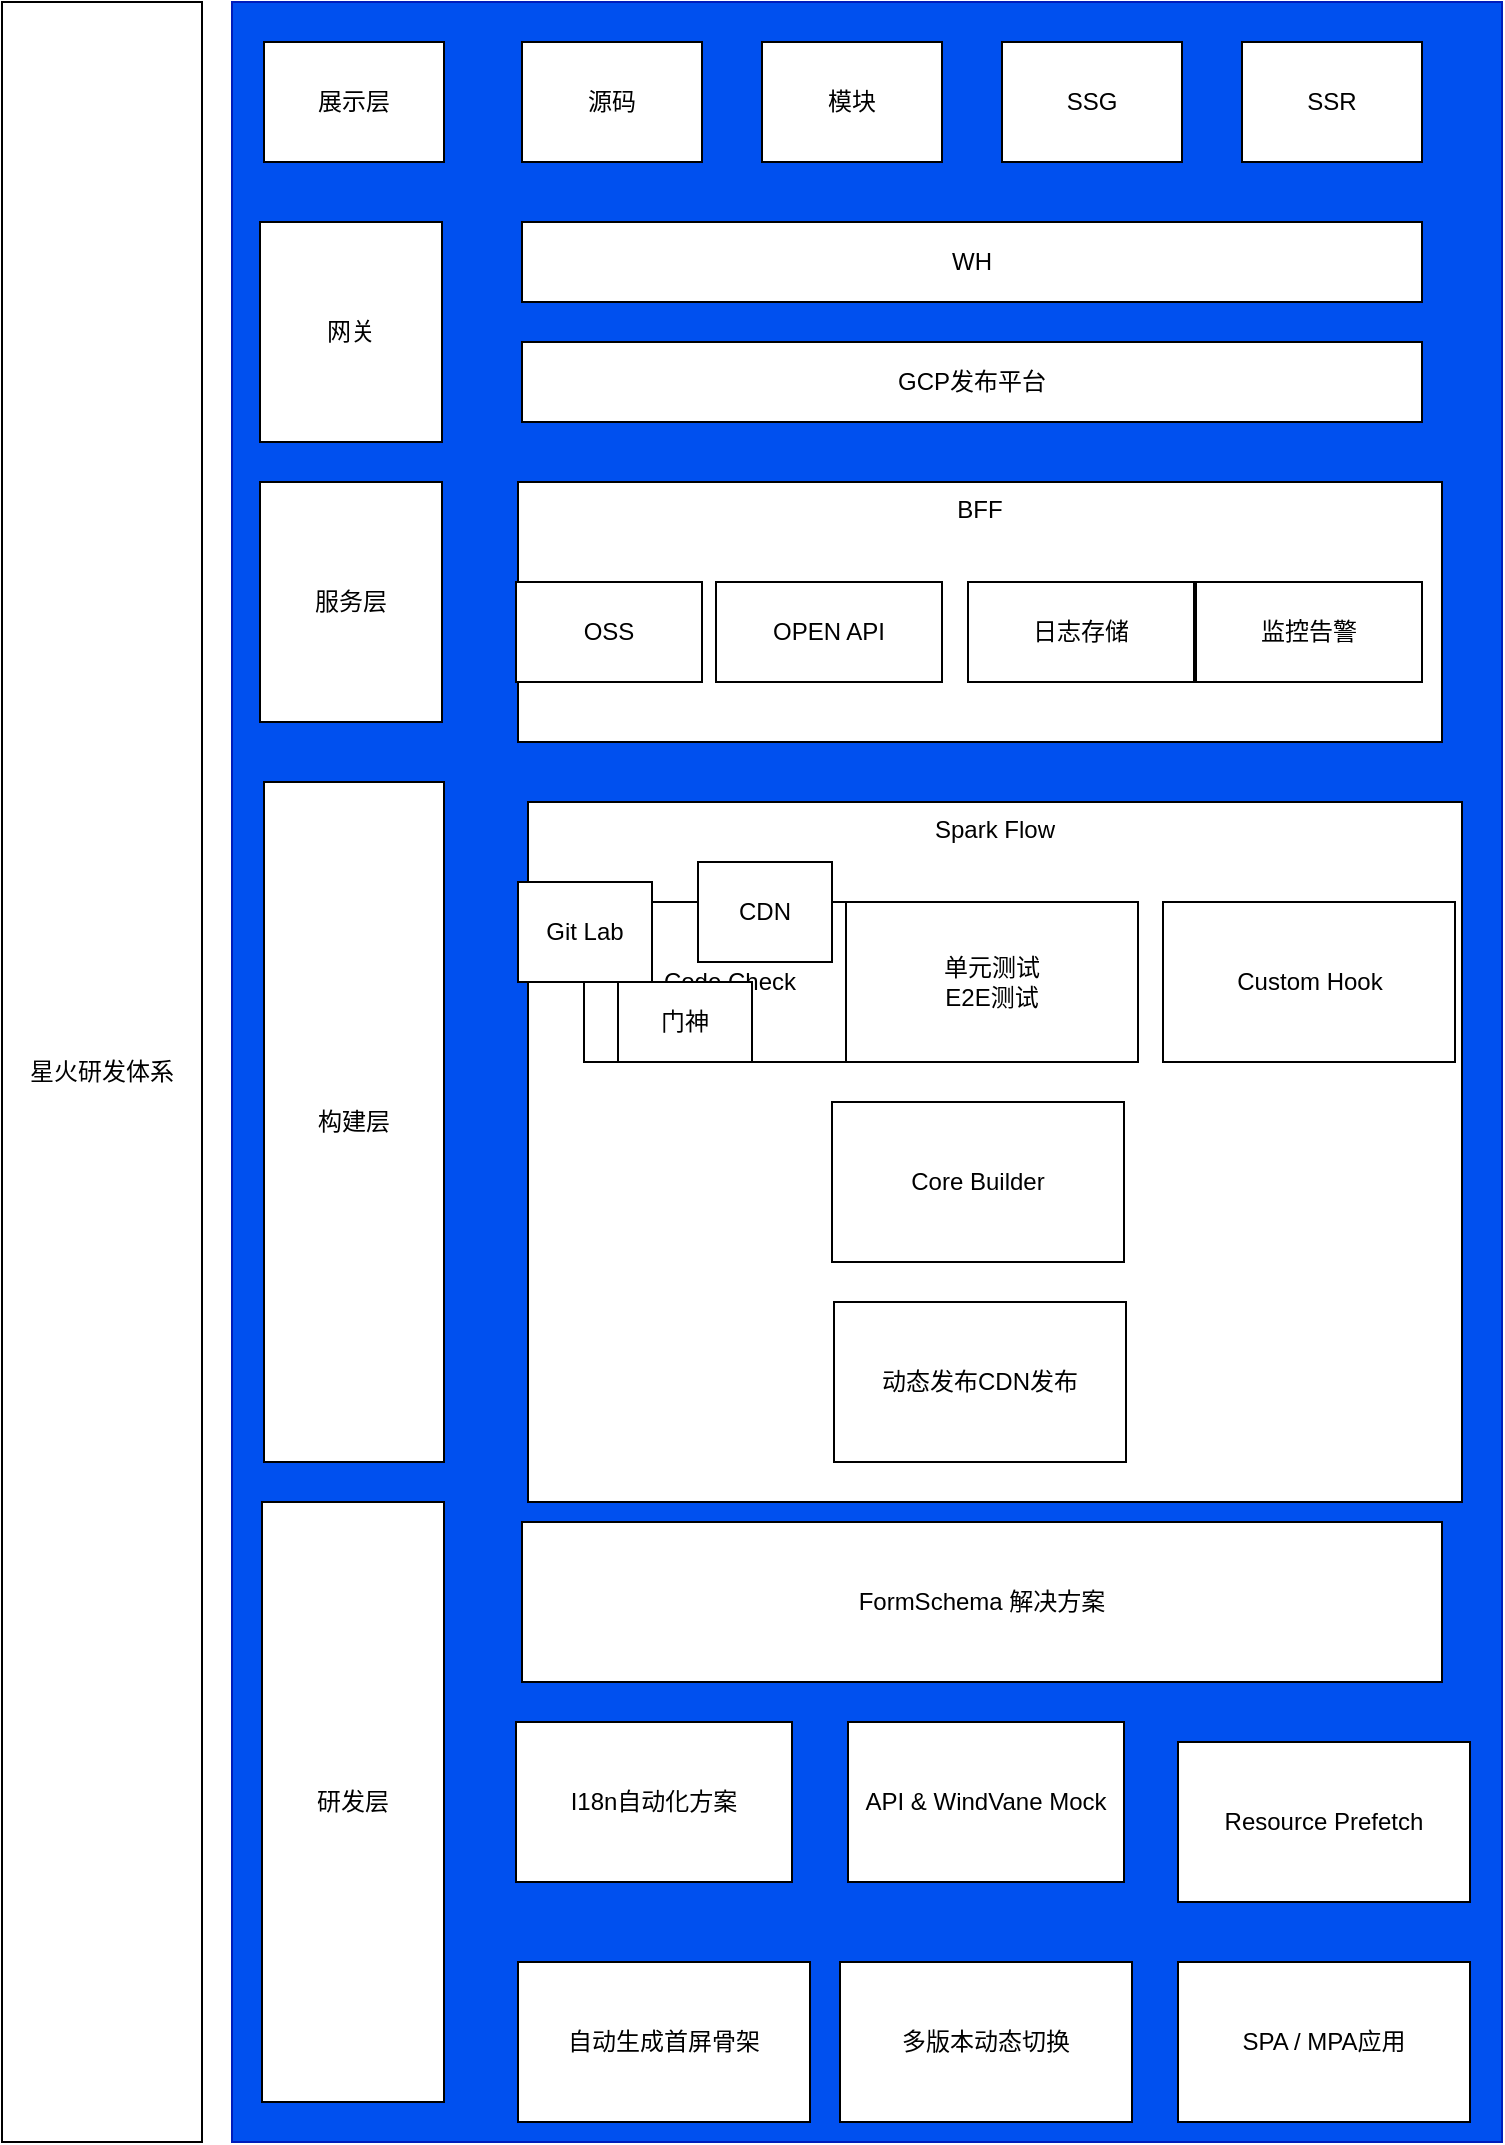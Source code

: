 <mxfile version="23.1.7" type="github">
  <diagram name="第 1 页" id="QFIBs2AYvvYrzGRJmAQZ">
    <mxGraphModel dx="1793" dy="994" grid="1" gridSize="10" guides="1" tooltips="1" connect="1" arrows="1" fold="1" page="1" pageScale="1" pageWidth="827" pageHeight="1169" math="0" shadow="0">
      <root>
        <mxCell id="0" />
        <mxCell id="1" parent="0" />
        <mxCell id="HycoSaKM1qAJHaoZX9V1-43" value="" style="rounded=0;whiteSpace=wrap;html=1;fillColor=#0050ef;strokeColor=#001DBC;fontColor=#ffffff;" vertex="1" parent="1">
          <mxGeometry x="175" y="210" width="635" height="1070" as="geometry" />
        </mxCell>
        <mxCell id="HycoSaKM1qAJHaoZX9V1-1" value="星火研发体系" style="rounded=0;whiteSpace=wrap;html=1;" vertex="1" parent="1">
          <mxGeometry x="60" y="210" width="100" height="1070" as="geometry" />
        </mxCell>
        <mxCell id="HycoSaKM1qAJHaoZX9V1-2" value="展示层" style="rounded=0;whiteSpace=wrap;html=1;" vertex="1" parent="1">
          <mxGeometry x="191" y="230" width="90" height="60" as="geometry" />
        </mxCell>
        <mxCell id="HycoSaKM1qAJHaoZX9V1-3" value="源码" style="rounded=0;whiteSpace=wrap;html=1;" vertex="1" parent="1">
          <mxGeometry x="320" y="230" width="90" height="60" as="geometry" />
        </mxCell>
        <mxCell id="HycoSaKM1qAJHaoZX9V1-4" value="模块" style="rounded=0;whiteSpace=wrap;html=1;" vertex="1" parent="1">
          <mxGeometry x="440" y="230" width="90" height="60" as="geometry" />
        </mxCell>
        <mxCell id="HycoSaKM1qAJHaoZX9V1-5" value="SSG" style="rounded=0;whiteSpace=wrap;html=1;" vertex="1" parent="1">
          <mxGeometry x="560" y="230" width="90" height="60" as="geometry" />
        </mxCell>
        <mxCell id="HycoSaKM1qAJHaoZX9V1-6" value="SSR" style="rounded=0;whiteSpace=wrap;html=1;" vertex="1" parent="1">
          <mxGeometry x="680" y="230" width="90" height="60" as="geometry" />
        </mxCell>
        <mxCell id="HycoSaKM1qAJHaoZX9V1-7" value="WH" style="rounded=0;whiteSpace=wrap;html=1;" vertex="1" parent="1">
          <mxGeometry x="320" y="320" width="450" height="40" as="geometry" />
        </mxCell>
        <mxCell id="HycoSaKM1qAJHaoZX9V1-8" value="GCP发布平台" style="rounded=0;whiteSpace=wrap;html=1;" vertex="1" parent="1">
          <mxGeometry x="320" y="380" width="450" height="40" as="geometry" />
        </mxCell>
        <mxCell id="HycoSaKM1qAJHaoZX9V1-9" value="构建层" style="rounded=0;whiteSpace=wrap;html=1;" vertex="1" parent="1">
          <mxGeometry x="191" y="600" width="90" height="340" as="geometry" />
        </mxCell>
        <mxCell id="HycoSaKM1qAJHaoZX9V1-10" value="网关" style="rounded=0;whiteSpace=wrap;html=1;" vertex="1" parent="1">
          <mxGeometry x="189" y="320" width="91" height="110" as="geometry" />
        </mxCell>
        <mxCell id="HycoSaKM1qAJHaoZX9V1-11" value="Spark Flow" style="rounded=0;whiteSpace=wrap;html=1;verticalAlign=top;" vertex="1" parent="1">
          <mxGeometry x="323" y="610" width="467" height="350" as="geometry" />
        </mxCell>
        <mxCell id="HycoSaKM1qAJHaoZX9V1-12" value="Code Check" style="rounded=0;whiteSpace=wrap;html=1;" vertex="1" parent="1">
          <mxGeometry x="351" y="660" width="146" height="80" as="geometry" />
        </mxCell>
        <mxCell id="HycoSaKM1qAJHaoZX9V1-13" value="单元测试&lt;br&gt;E2E测试" style="rounded=0;whiteSpace=wrap;html=1;" vertex="1" parent="1">
          <mxGeometry x="482" y="660" width="146" height="80" as="geometry" />
        </mxCell>
        <mxCell id="HycoSaKM1qAJHaoZX9V1-14" value="Core Builder" style="rounded=0;whiteSpace=wrap;html=1;" vertex="1" parent="1">
          <mxGeometry x="475" y="760" width="146" height="80" as="geometry" />
        </mxCell>
        <mxCell id="HycoSaKM1qAJHaoZX9V1-16" value="动态发布CDN发布" style="rounded=0;whiteSpace=wrap;html=1;" vertex="1" parent="1">
          <mxGeometry x="476" y="860" width="146" height="80" as="geometry" />
        </mxCell>
        <mxCell id="HycoSaKM1qAJHaoZX9V1-17" value="Custom Hook" style="rounded=0;whiteSpace=wrap;html=1;" vertex="1" parent="1">
          <mxGeometry x="640.5" y="660" width="146" height="80" as="geometry" />
        </mxCell>
        <mxCell id="HycoSaKM1qAJHaoZX9V1-19" value="研发层" style="rounded=0;whiteSpace=wrap;html=1;" vertex="1" parent="1">
          <mxGeometry x="190" y="960" width="91" height="300" as="geometry" />
        </mxCell>
        <mxCell id="HycoSaKM1qAJHaoZX9V1-20" value="FormSchema 解决方案" style="rounded=0;whiteSpace=wrap;html=1;" vertex="1" parent="1">
          <mxGeometry x="320" y="970" width="460" height="80" as="geometry" />
        </mxCell>
        <mxCell id="HycoSaKM1qAJHaoZX9V1-21" value="I18n自动化方案" style="rounded=0;whiteSpace=wrap;html=1;" vertex="1" parent="1">
          <mxGeometry x="317" y="1070" width="138" height="80" as="geometry" />
        </mxCell>
        <mxCell id="HycoSaKM1qAJHaoZX9V1-22" value="Resource Prefetch" style="rounded=0;whiteSpace=wrap;html=1;" vertex="1" parent="1">
          <mxGeometry x="648" y="1080" width="146" height="80" as="geometry" />
        </mxCell>
        <mxCell id="HycoSaKM1qAJHaoZX9V1-23" value="多版本动态切换" style="rounded=0;whiteSpace=wrap;html=1;" vertex="1" parent="1">
          <mxGeometry x="479" y="1190" width="146" height="80" as="geometry" />
        </mxCell>
        <mxCell id="HycoSaKM1qAJHaoZX9V1-24" value="SPA / MPA应用" style="rounded=0;whiteSpace=wrap;html=1;" vertex="1" parent="1">
          <mxGeometry x="648" y="1190" width="146" height="80" as="geometry" />
        </mxCell>
        <mxCell id="HycoSaKM1qAJHaoZX9V1-26" value="API &amp;amp; WindVane Mock" style="rounded=0;whiteSpace=wrap;html=1;" vertex="1" parent="1">
          <mxGeometry x="483" y="1070" width="138" height="80" as="geometry" />
        </mxCell>
        <mxCell id="HycoSaKM1qAJHaoZX9V1-28" value="&lt;div class=&quot;lake-content&quot;&gt;自动生成首屏骨架&lt;/div&gt;" style="rounded=0;whiteSpace=wrap;html=1;" vertex="1" parent="1">
          <mxGeometry x="318" y="1190" width="146" height="80" as="geometry" />
        </mxCell>
        <mxCell id="HycoSaKM1qAJHaoZX9V1-31" value="服务层" style="rounded=0;whiteSpace=wrap;html=1;" vertex="1" parent="1">
          <mxGeometry x="189" y="450" width="91" height="120" as="geometry" />
        </mxCell>
        <mxCell id="HycoSaKM1qAJHaoZX9V1-32" value="&lt;div class=&quot;lake-content&quot;&gt;BFF&lt;/div&gt;" style="rounded=0;whiteSpace=wrap;html=1;verticalAlign=top;" vertex="1" parent="1">
          <mxGeometry x="318" y="450" width="462" height="130" as="geometry" />
        </mxCell>
        <mxCell id="HycoSaKM1qAJHaoZX9V1-34" value="&lt;div class=&quot;lake-content&quot;&gt;OSS&lt;/div&gt;" style="rounded=0;whiteSpace=wrap;html=1;" vertex="1" parent="1">
          <mxGeometry x="317" y="500" width="93" height="50" as="geometry" />
        </mxCell>
        <mxCell id="HycoSaKM1qAJHaoZX9V1-35" value="&lt;div class=&quot;lake-content&quot;&gt;OPEN API&lt;/div&gt;" style="rounded=0;whiteSpace=wrap;html=1;" vertex="1" parent="1">
          <mxGeometry x="417" y="500" width="113" height="50" as="geometry" />
        </mxCell>
        <mxCell id="HycoSaKM1qAJHaoZX9V1-37" value="&lt;div class=&quot;lake-content&quot;&gt;日志存储&lt;/div&gt;" style="rounded=0;whiteSpace=wrap;html=1;" vertex="1" parent="1">
          <mxGeometry x="543" y="500" width="113" height="50" as="geometry" />
        </mxCell>
        <mxCell id="HycoSaKM1qAJHaoZX9V1-38" value="&lt;div class=&quot;lake-content&quot;&gt;监控告警&lt;/div&gt;" style="rounded=0;whiteSpace=wrap;html=1;" vertex="1" parent="1">
          <mxGeometry x="657" y="500" width="113" height="50" as="geometry" />
        </mxCell>
        <mxCell id="HycoSaKM1qAJHaoZX9V1-40" value="Git Lab" style="rounded=0;whiteSpace=wrap;html=1;" vertex="1" parent="1">
          <mxGeometry x="318" y="650" width="67" height="50" as="geometry" />
        </mxCell>
        <mxCell id="HycoSaKM1qAJHaoZX9V1-41" value="CDN" style="rounded=0;whiteSpace=wrap;html=1;" vertex="1" parent="1">
          <mxGeometry x="408" y="640" width="67" height="50" as="geometry" />
        </mxCell>
        <mxCell id="HycoSaKM1qAJHaoZX9V1-42" value="门神" style="rounded=0;whiteSpace=wrap;html=1;" vertex="1" parent="1">
          <mxGeometry x="368" y="700" width="67" height="40" as="geometry" />
        </mxCell>
      </root>
    </mxGraphModel>
  </diagram>
</mxfile>
